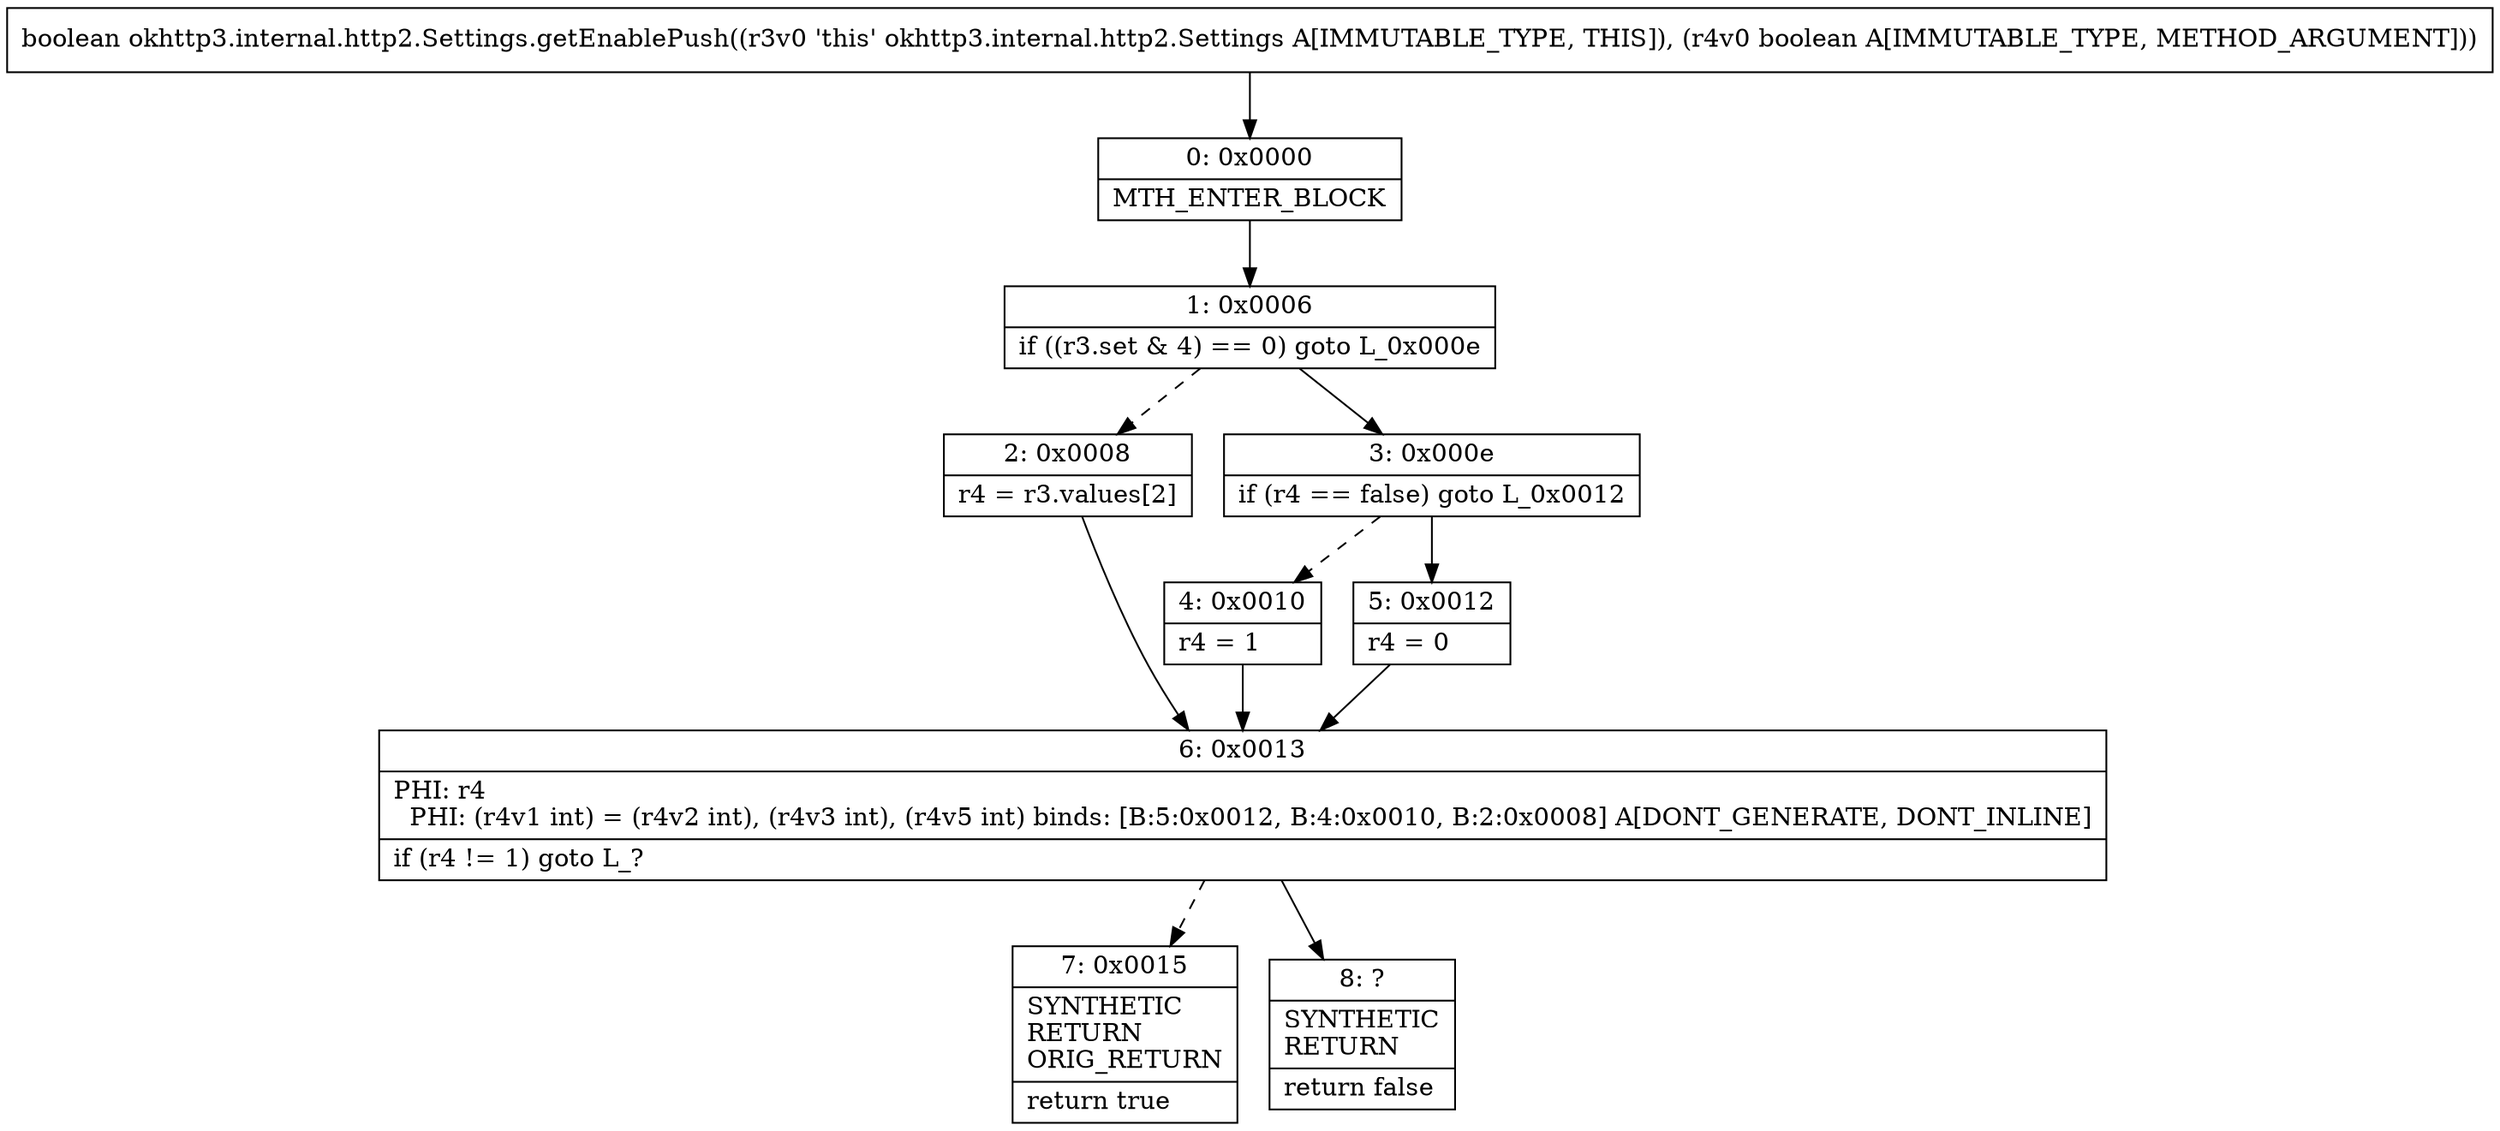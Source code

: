 digraph "CFG forokhttp3.internal.http2.Settings.getEnablePush(Z)Z" {
Node_0 [shape=record,label="{0\:\ 0x0000|MTH_ENTER_BLOCK\l}"];
Node_1 [shape=record,label="{1\:\ 0x0006|if ((r3.set & 4) == 0) goto L_0x000e\l}"];
Node_2 [shape=record,label="{2\:\ 0x0008|r4 = r3.values[2]\l}"];
Node_3 [shape=record,label="{3\:\ 0x000e|if (r4 == false) goto L_0x0012\l}"];
Node_4 [shape=record,label="{4\:\ 0x0010|r4 = 1\l}"];
Node_5 [shape=record,label="{5\:\ 0x0012|r4 = 0\l}"];
Node_6 [shape=record,label="{6\:\ 0x0013|PHI: r4 \l  PHI: (r4v1 int) = (r4v2 int), (r4v3 int), (r4v5 int) binds: [B:5:0x0012, B:4:0x0010, B:2:0x0008] A[DONT_GENERATE, DONT_INLINE]\l|if (r4 != 1) goto L_?\l}"];
Node_7 [shape=record,label="{7\:\ 0x0015|SYNTHETIC\lRETURN\lORIG_RETURN\l|return true\l}"];
Node_8 [shape=record,label="{8\:\ ?|SYNTHETIC\lRETURN\l|return false\l}"];
MethodNode[shape=record,label="{boolean okhttp3.internal.http2.Settings.getEnablePush((r3v0 'this' okhttp3.internal.http2.Settings A[IMMUTABLE_TYPE, THIS]), (r4v0 boolean A[IMMUTABLE_TYPE, METHOD_ARGUMENT])) }"];
MethodNode -> Node_0;
Node_0 -> Node_1;
Node_1 -> Node_2[style=dashed];
Node_1 -> Node_3;
Node_2 -> Node_6;
Node_3 -> Node_4[style=dashed];
Node_3 -> Node_5;
Node_4 -> Node_6;
Node_5 -> Node_6;
Node_6 -> Node_7[style=dashed];
Node_6 -> Node_8;
}

